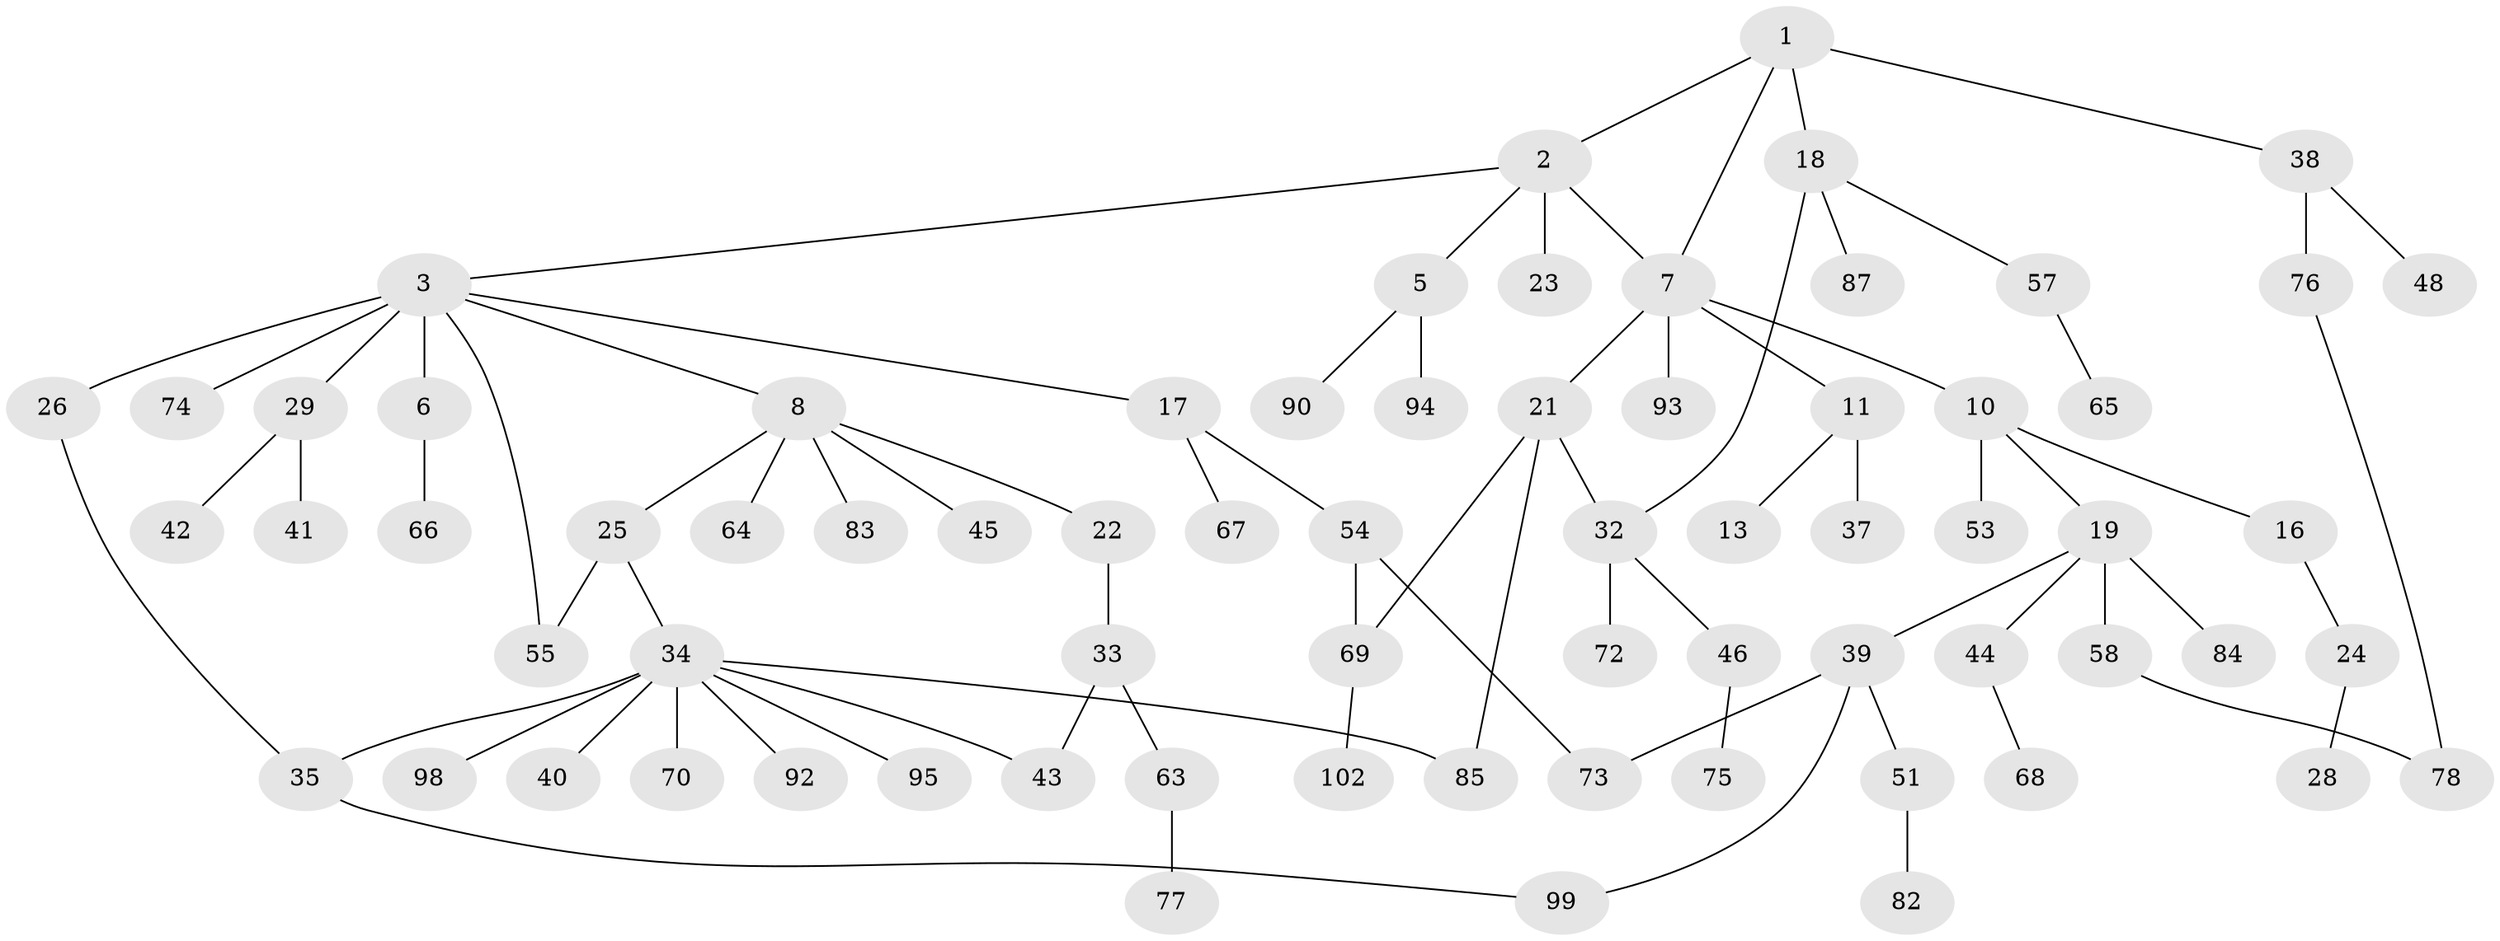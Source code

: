 // Generated by graph-tools (version 1.1) at 2025/51/02/27/25 19:51:39]
// undirected, 71 vertices, 80 edges
graph export_dot {
graph [start="1"]
  node [color=gray90,style=filled];
  1 [super="+9"];
  2 [super="+4"];
  3 [super="+91"];
  5 [super="+86"];
  6;
  7 [super="+15"];
  8 [super="+14"];
  10 [super="+12"];
  11 [super="+97"];
  13;
  16;
  17 [super="+49"];
  18 [super="+20"];
  19 [super="+27"];
  21 [super="+31"];
  22;
  23;
  24 [super="+96"];
  25 [super="+89"];
  26 [super="+79"];
  28;
  29 [super="+30"];
  32 [super="+60"];
  33 [super="+62"];
  34 [super="+81"];
  35 [super="+36"];
  37;
  38 [super="+47"];
  39 [super="+50"];
  40;
  41;
  42;
  43;
  44 [super="+59"];
  45;
  46;
  48 [super="+61"];
  51 [super="+52"];
  53 [super="+56"];
  54 [super="+88"];
  55 [super="+80"];
  57;
  58;
  63;
  64;
  65;
  66;
  67;
  68;
  69;
  70 [super="+71"];
  72;
  73;
  74;
  75;
  76;
  77;
  78 [super="+100"];
  82;
  83;
  84;
  85 [super="+101"];
  87;
  90;
  92;
  93;
  94;
  95;
  98;
  99;
  102;
  1 -- 2;
  1 -- 18;
  1 -- 38;
  1 -- 7;
  2 -- 3;
  2 -- 5;
  2 -- 23;
  2 -- 7;
  3 -- 6;
  3 -- 8;
  3 -- 17;
  3 -- 26 [weight=2];
  3 -- 29;
  3 -- 74;
  3 -- 55;
  5 -- 90;
  5 -- 94;
  6 -- 66;
  7 -- 10;
  7 -- 11;
  7 -- 93;
  7 -- 21;
  8 -- 45;
  8 -- 64;
  8 -- 83;
  8 -- 25;
  8 -- 22;
  10 -- 16;
  10 -- 19;
  10 -- 53;
  11 -- 13;
  11 -- 37;
  16 -- 24;
  17 -- 67;
  17 -- 54;
  18 -- 32;
  18 -- 57;
  18 -- 87;
  19 -- 84;
  19 -- 58;
  19 -- 44;
  19 -- 39;
  21 -- 32;
  21 -- 85;
  21 -- 69;
  22 -- 33;
  24 -- 28;
  25 -- 34;
  25 -- 55;
  26 -- 35;
  29 -- 42;
  29 -- 41;
  32 -- 46;
  32 -- 72;
  33 -- 43;
  33 -- 63;
  34 -- 35;
  34 -- 40;
  34 -- 70;
  34 -- 95;
  34 -- 98;
  34 -- 43;
  34 -- 92;
  34 -- 85;
  35 -- 99;
  38 -- 76;
  38 -- 48;
  39 -- 51;
  39 -- 73;
  39 -- 99;
  44 -- 68;
  46 -- 75;
  51 -- 82;
  54 -- 73;
  54 -- 69;
  57 -- 65;
  58 -- 78;
  63 -- 77;
  69 -- 102;
  76 -- 78;
}
